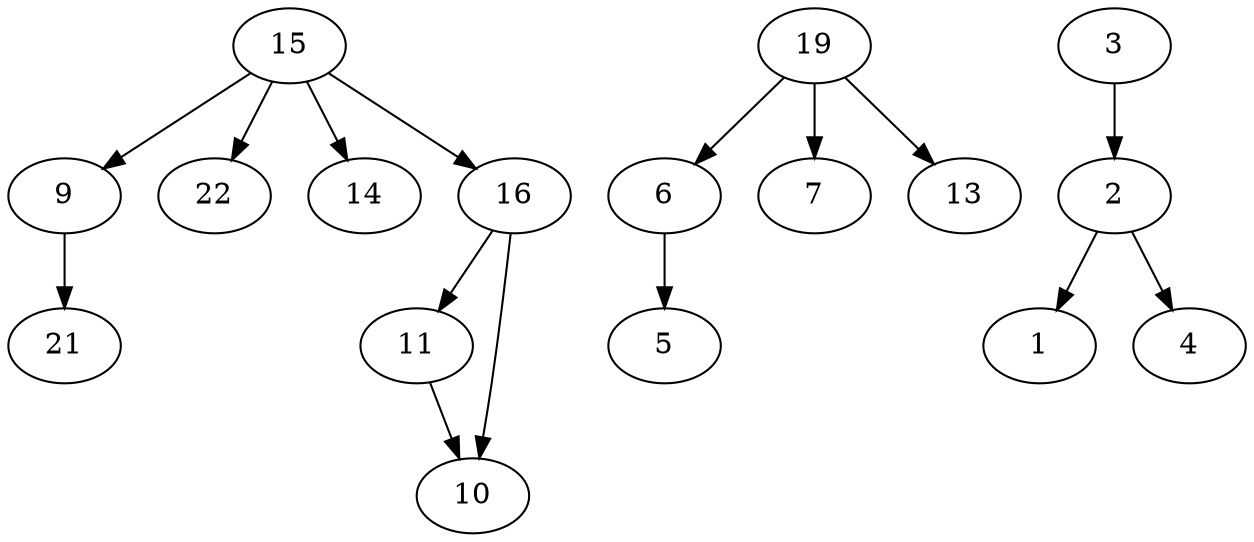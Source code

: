 // 0:E:\IDEA\maven-project\DeveloperContributionEvaluation\src\main\java\com\zxc\ASTScoreCalculator.java(com.zxc.ASTScoreCalculator.EditType.EditType)
// 1:E:\IDEA\maven-project\DeveloperContributionEvaluation\src\main\java\com\zxc\ASTScoreCalculator.java(com.zxc.ASTScoreCalculator.EditType.getWeight)
// 2:E:\IDEA\maven-project\DeveloperContributionEvaluation\src\main\java\com\zxc\ASTScoreCalculator.java(com.zxc.ASTScoreCalculator.calculateASTScore)
// 3:E:\IDEA\maven-project\DeveloperContributionEvaluation\src\main\java\com\zxc\ASTScoreCalculator.java(com.zxc.ASTScoreCalculator.calculateTotalASTScore)
// 4:E:\IDEA\maven-project\DeveloperContributionEvaluation\src\main\java\com\zxc\ASTScoreCalculator.java(com.zxc.ASTScoreCalculator.isSimpleNameOrModifierChange)
// 5:E:\IDEA\maven-project\DeveloperContributionEvaluation\src\main\java\com\zxc\CallGraph.java(com.zxc.CallGraph.executeCmdCommand)
// 6:E:\IDEA\maven-project\DeveloperContributionEvaluation\src\main\java\com\zxc\CallGraph.java(com.zxc.CallGraph.getCallGraph)
// 7:E:\IDEA\maven-project\DeveloperContributionEvaluation\src\main\java\com\zxc\CallGraph.java(com.zxc.CallGraph.getNodeMapping)
// 8:E:\IDEA\maven-project\DeveloperContributionEvaluation\src\main\java\com\zxc\Demo.java(com.zxc.Demo.say)
// 9:E:\IDEA\maven-project\DeveloperContributionEvaluation\src\main\java\com\zxc\Main.java(com.zxc.Main.computeEditScript)
// 10:E:\IDEA\maven-project\DeveloperContributionEvaluation\src\main\java\com\zxc\Main.java(com.zxc.Main.executeGitCommand)
// 11:E:\IDEA\maven-project\DeveloperContributionEvaluation\src\main\java\com\zxc\Main.java(com.zxc.Main.fileExistsInCommit)
// 12:E:\IDEA\maven-project\DeveloperContributionEvaluation\src\main\java\com\zxc\Main.java(com.zxc.Main.getASTFromFile)
// 13:E:\IDEA\maven-project\DeveloperContributionEvaluation\src\main\java\com\zxc\Main.java(com.zxc.Main.getAllCommitHashes)
// 14:E:\IDEA\maven-project\DeveloperContributionEvaluation\src\main\java\com\zxc\Main.java(com.zxc.Main.getChangedJavaFiles)
// 15:E:\IDEA\maven-project\DeveloperContributionEvaluation\src\main\java\com\zxc\Main.java(com.zxc.Main.getEditScriptsBetweenCommits)
// 16:E:\IDEA\maven-project\DeveloperContributionEvaluation\src\main\java\com\zxc\Main.java(com.zxc.Main.getFileContentAtCommit)
// 17:E:\IDEA\maven-project\DeveloperContributionEvaluation\src\main\java\com\zxc\Main.java(com.zxc.Main.gumtreeSpoonASTDiff)
// 18:E:\IDEA\maven-project\DeveloperContributionEvaluation\src\main\java\com\zxc\Main.java(com.zxc.Main.listJavaFiles)
// 19:E:\IDEA\maven-project\DeveloperContributionEvaluation\src\main\java\com\zxc\Main.java(com.zxc.Main.main)
// 20:E:\IDEA\maven-project\DeveloperContributionEvaluation\src\main\java\com\zxc\Main.java(com.zxc.Main.readFile)
// 21:E:\IDEA\maven-project\DeveloperContributionEvaluation\src\main\java\com\zxc\Main.java(com.zxc.Main.writeEditScriptToFile)
// 22:E:\IDEA\maven-project\DeveloperContributionEvaluation\src\main\java\com\zxc\Main.java(com.zxc.Main.writeStringToFile)
// 23:E:\IDEA\maven-project\DeveloperContributionEvaluation\src\main\java\com\zxc\Test1.java(com.zxc.Test1.foo)
// 24:E:\IDEA\maven-project\DeveloperContributionEvaluation\src\main\java\com\zxc\Test2.java(com.zxc.Test2.foo)
// 25:E:\IDEA\maven-project\DeveloperContributionEvaluation\src\main\java\com\zxc\Test3.java(com.zxc.Test3.abc)
// 26:E:\IDEA\maven-project\DeveloperContributionEvaluation\src\main\java\com\zxc\Test3.java(com.zxc.Test3.foo)
digraph
{
	15 -> 9;
	6 -> 5;
	11 -> 10;
	3 -> 2;
	15 -> 22;
	15 -> 14;
	15 -> 16;
	2 -> 1;
	19 -> 7;
	19 -> 6;
	9 -> 21;
	19 -> 13;
	2 -> 4;
	16 -> 10;
	16 -> 11;
}
